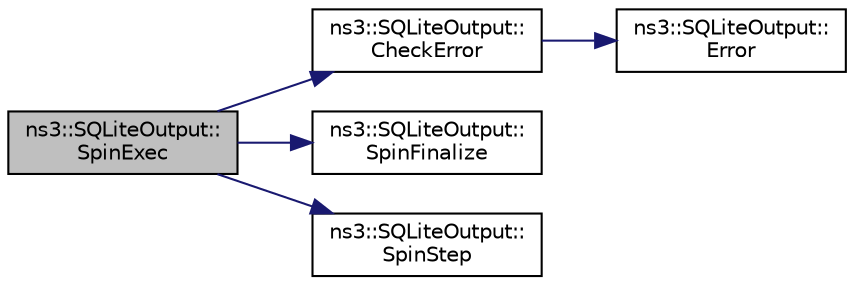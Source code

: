 digraph "ns3::SQLiteOutput::SpinExec"
{
 // LATEX_PDF_SIZE
  edge [fontname="Helvetica",fontsize="10",labelfontname="Helvetica",labelfontsize="10"];
  node [fontname="Helvetica",fontsize="10",shape=record];
  rankdir="LR";
  Node1 [label="ns3::SQLiteOutput::\lSpinExec",height=0.2,width=0.4,color="black", fillcolor="grey75", style="filled", fontcolor="black",tooltip=" "];
  Node1 -> Node2 [color="midnightblue",fontsize="10",style="solid",fontname="Helvetica"];
  Node2 [label="ns3::SQLiteOutput::\lCheckError",height=0.2,width=0.4,color="black", fillcolor="white", style="filled",URL="$classns3_1_1_s_q_lite_output.html#a5a776a5d87624ddcb5cda385c3da13ac",tooltip="Check any error in the db."];
  Node2 -> Node3 [color="midnightblue",fontsize="10",style="solid",fontname="Helvetica"];
  Node3 [label="ns3::SQLiteOutput::\lError",height=0.2,width=0.4,color="black", fillcolor="white", style="filled",URL="$classns3_1_1_s_q_lite_output.html#ac7d6a623c44108732f8c07ebd9080832",tooltip="Fail, printing an error message from sqlite."];
  Node1 -> Node4 [color="midnightblue",fontsize="10",style="solid",fontname="Helvetica"];
  Node4 [label="ns3::SQLiteOutput::\lSpinFinalize",height=0.2,width=0.4,color="black", fillcolor="white", style="filled",URL="$classns3_1_1_s_q_lite_output.html#ab595f7933ad489abfb07d86f87b4c962",tooltip="Finalize a statement until the result is ok or an error."];
  Node1 -> Node5 [color="midnightblue",fontsize="10",style="solid",fontname="Helvetica"];
  Node5 [label="ns3::SQLiteOutput::\lSpinStep",height=0.2,width=0.4,color="black", fillcolor="white", style="filled",URL="$classns3_1_1_s_q_lite_output.html#a81fd42b2fff7ab29df4895fef2e5261e",tooltip="Execute a step operation on a statement until the result is ok or an error."];
}
